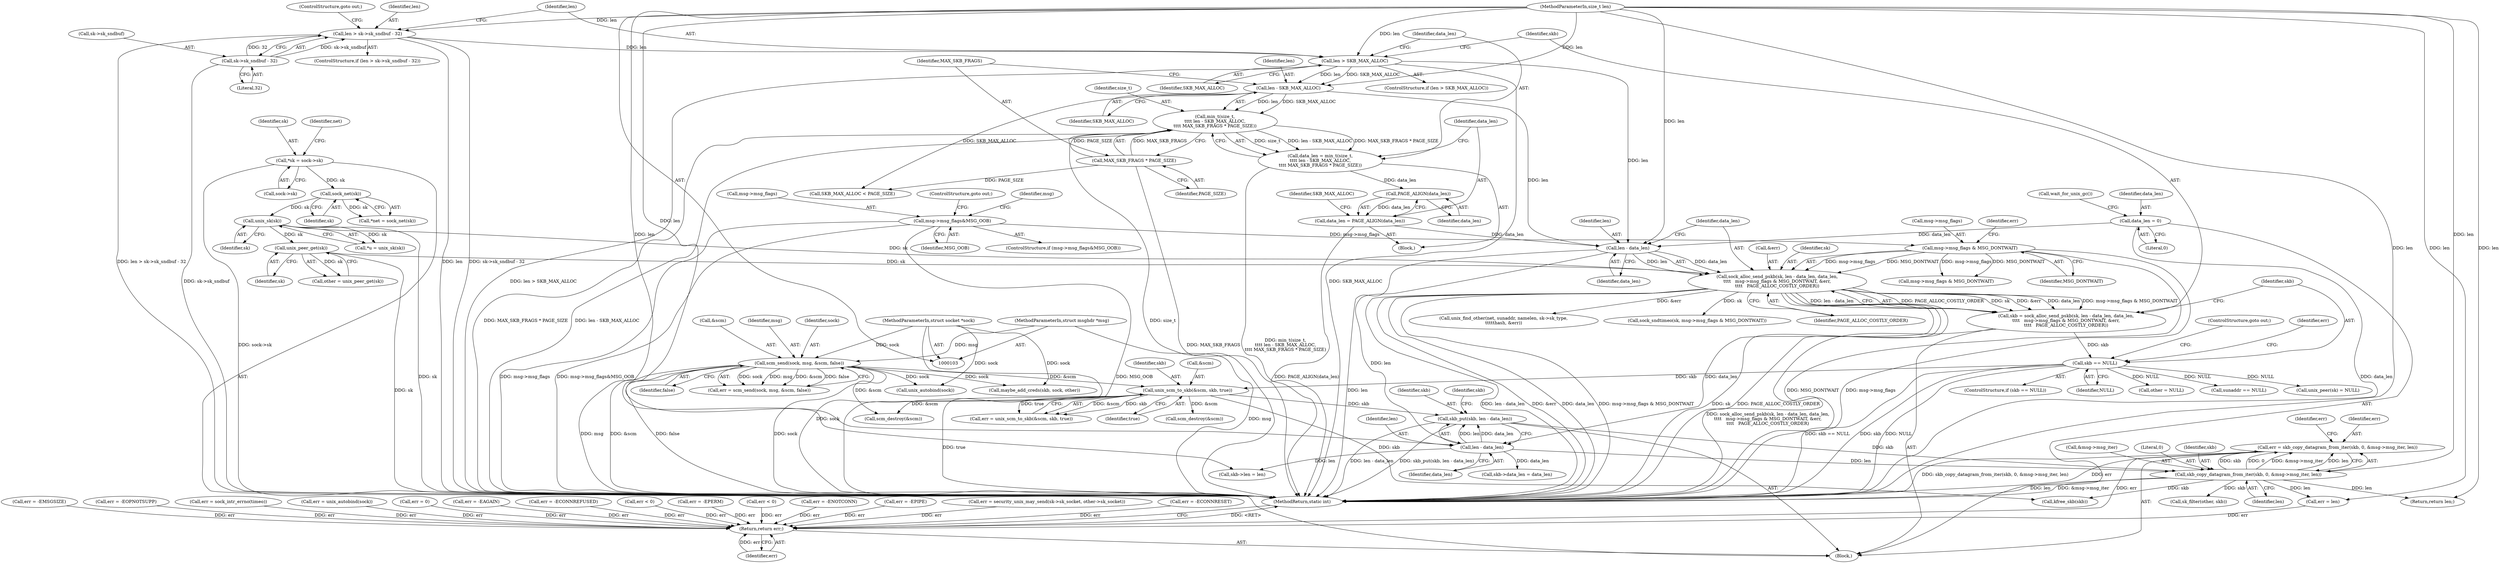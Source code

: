 digraph "0_linux_7d267278a9ece963d77eefec61630223fce08c6c_2@API" {
"1000316" [label="(Call,err = skb_copy_datagram_from_iter(skb, 0, &msg->msg_iter, len))"];
"1000318" [label="(Call,skb_copy_datagram_from_iter(skb, 0, &msg->msg_iter, len))"];
"1000301" [label="(Call,skb_put(skb, len - data_len))"];
"1000286" [label="(Call,unix_scm_to_skb(&scm, skb, true))"];
"1000145" [label="(Call,scm_send(sock, msg, &scm, false))"];
"1000104" [label="(MethodParameterIn,struct socket *sock)"];
"1000105" [label="(MethodParameterIn,struct msghdr *msg)"];
"1000280" [label="(Call,skb == NULL)"];
"1000263" [label="(Call,skb = sock_alloc_send_pskb(sk, len - data_len, data_len,\n\t\t\t\t   msg->msg_flags & MSG_DONTWAIT, &err,\n\t\t\t\t   PAGE_ALLOC_COSTLY_ORDER))"];
"1000265" [label="(Call,sock_alloc_send_pskb(sk, len - data_len, data_len,\n\t\t\t\t   msg->msg_flags & MSG_DONTWAIT, &err,\n\t\t\t\t   PAGE_ALLOC_COSTLY_ORDER))"];
"1000122" [label="(Call,unix_sk(sk))"];
"1000117" [label="(Call,sock_net(sk))"];
"1000109" [label="(Call,*sk = sock->sk)"];
"1000201" [label="(Call,unix_peer_get(sk))"];
"1000267" [label="(Call,len - data_len)"];
"1000241" [label="(Call,len > SKB_MAX_ALLOC)"];
"1000232" [label="(Call,len > sk->sk_sndbuf - 32)"];
"1000106" [label="(MethodParameterIn,size_t len)"];
"1000234" [label="(Call,sk->sk_sndbuf - 32)"];
"1000249" [label="(Call,len - SKB_MAX_ALLOC)"];
"1000139" [label="(Call,data_len = 0)"];
"1000255" [label="(Call,data_len = PAGE_ALIGN(data_len))"];
"1000257" [label="(Call,PAGE_ALIGN(data_len))"];
"1000245" [label="(Call,data_len = min_t(size_t,\n\t\t\t\t len - SKB_MAX_ALLOC,\n\t\t\t\t MAX_SKB_FRAGS * PAGE_SIZE))"];
"1000247" [label="(Call,min_t(size_t,\n\t\t\t\t len - SKB_MAX_ALLOC,\n\t\t\t\t MAX_SKB_FRAGS * PAGE_SIZE))"];
"1000252" [label="(Call,MAX_SKB_FRAGS * PAGE_SIZE)"];
"1000271" [label="(Call,msg->msg_flags & MSG_DONTWAIT)"];
"1000162" [label="(Call,msg->msg_flags&MSG_OOB)"];
"1000303" [label="(Call,len - data_len)"];
"1000554" [label="(Return,return err;)"];
"1000120" [label="(Call,*u = unix_sk(sk))"];
"1000227" [label="(Call,err = -EMSGSIZE)"];
"1000141" [label="(Literal,0)"];
"1000162" [label="(Call,msg->msg_flags&MSG_OOB)"];
"1000202" [label="(Identifier,sk)"];
"1000491" [label="(Call,err = sock_intr_errno(timeo))"];
"1000287" [label="(Call,&scm)"];
"1000277" [label="(Identifier,err)"];
"1000401" [label="(Call,err = 0)"];
"1000327" [label="(Identifier,err)"];
"1000233" [label="(Identifier,len)"];
"1000302" [label="(Identifier,skb)"];
"1000254" [label="(Identifier,PAGE_SIZE)"];
"1000269" [label="(Identifier,data_len)"];
"1000243" [label="(Identifier,SKB_MAX_ALLOC)"];
"1000551" [label="(Call,scm_destroy(&scm))"];
"1000157" [label="(Call,err = -EOPNOTSUPP)"];
"1000223" [label="(Call,unix_autobind(sock))"];
"1000139" [label="(Call,data_len = 0)"];
"1000431" [label="(Call,other = NULL)"];
"1000242" [label="(Identifier,len)"];
"1000272" [label="(Call,msg->msg_flags)"];
"1000255" [label="(Call,data_len = PAGE_ALIGN(data_len))"];
"1000260" [label="(Call,SKB_MAX_ALLOC < PAGE_SIZE)"];
"1000221" [label="(Call,err = unix_autobind(sock))"];
"1000267" [label="(Call,len - data_len)"];
"1000106" [label="(MethodParameterIn,size_t len)"];
"1000301" [label="(Call,skb_put(skb, len - data_len))"];
"1000183" [label="(Call,err < 0)"];
"1000354" [label="(Call,unix_find_other(net, sunaddr, namelen, sk->sk_type,\n\t\t\t\t\thash, &err))"];
"1000538" [label="(Return,return len;)"];
"1000321" [label="(Call,&msg->msg_iter)"];
"1000140" [label="(Identifier,data_len)"];
"1000348" [label="(Call,sunaddr == NULL)"];
"1000556" [label="(MethodReturn,static int)"];
"1000244" [label="(Block,)"];
"1000382" [label="(Call,err = -EPERM)"];
"1000320" [label="(Literal,0)"];
"1000281" [label="(Identifier,skb)"];
"1000117" [label="(Call,sock_net(sk))"];
"1000251" [label="(Identifier,SKB_MAX_ALLOC)"];
"1000248" [label="(Identifier,size_t)"];
"1000234" [label="(Call,sk->sk_sndbuf - 32)"];
"1000318" [label="(Call,skb_copy_datagram_from_iter(skb, 0, &msg->msg_iter, len))"];
"1000261" [label="(Identifier,SKB_MAX_ALLOC)"];
"1000258" [label="(Identifier,data_len)"];
"1000147" [label="(Identifier,msg)"];
"1000146" [label="(Identifier,sock)"];
"1000268" [label="(Identifier,len)"];
"1000306" [label="(Call,skb->data_len = data_len)"];
"1000122" [label="(Call,unix_sk(sk))"];
"1000555" [label="(Identifier,err)"];
"1000241" [label="(Call,len > SKB_MAX_ALLOC)"];
"1000311" [label="(Call,skb->len = len)"];
"1000304" [label="(Identifier,len)"];
"1000292" [label="(Call,err < 0)"];
"1000266" [label="(Identifier,sk)"];
"1000270" [label="(Identifier,data_len)"];
"1000544" [label="(Call,kfree_skb(skb))"];
"1000275" [label="(Identifier,MSG_DONTWAIT)"];
"1000535" [label="(Call,scm_destroy(&scm))"];
"1000284" [label="(Call,err = unix_scm_to_skb(&scm, skb, true))"];
"1000161" [label="(ControlStructure,if (msg->msg_flags&MSG_OOB))"];
"1000170" [label="(Identifier,msg)"];
"1000371" [label="(Call,sk_filter(other, skb))"];
"1000143" [label="(Call,err = scm_send(sock, msg, &scm, false))"];
"1000115" [label="(Call,*net = sock_net(sk))"];
"1000286" [label="(Call,unix_scm_to_skb(&scm, skb, true))"];
"1000331" [label="(Call,sock_sndtimeo(sk, msg->msg_flags & MSG_DONTWAIT))"];
"1000166" [label="(Identifier,MSG_OOB)"];
"1000376" [label="(Call,err = len)"];
"1000240" [label="(ControlStructure,if (len > SKB_MAX_ALLOC))"];
"1000280" [label="(Call,skb == NULL)"];
"1000235" [label="(Call,sk->sk_sndbuf)"];
"1000290" [label="(Identifier,true)"];
"1000423" [label="(Call,err = -ECONNREFUSED)"];
"1000150" [label="(Identifier,false)"];
"1000109" [label="(Call,*sk = sock->sk)"];
"1000554" [label="(Return,return err;)"];
"1000316" [label="(Call,err = skb_copy_datagram_from_iter(skb, 0, &msg->msg_iter, len))"];
"1000283" [label="(ControlStructure,goto out;)"];
"1000265" [label="(Call,sock_alloc_send_pskb(sk, len - data_len, data_len,\n\t\t\t\t   msg->msg_flags & MSG_DONTWAIT, &err,\n\t\t\t\t   PAGE_ALLOC_COSTLY_ORDER))"];
"1000252" [label="(Call,MAX_SKB_FRAGS * PAGE_SIZE)"];
"1000289" [label="(Identifier,skb)"];
"1000305" [label="(Identifier,data_len)"];
"1000303" [label="(Call,len - data_len)"];
"1000481" [label="(Call,err = -EAGAIN)"];
"1000412" [label="(Call,unix_peer(sk) = NULL)"];
"1000195" [label="(Call,err = -ENOTCONN)"];
"1000231" [label="(ControlStructure,if (len > sk->sk_sndbuf - 32))"];
"1000438" [label="(Call,err = -EPIPE)"];
"1000105" [label="(MethodParameterIn,struct msghdr *msg)"];
"1000257" [label="(Call,PAGE_ALIGN(data_len))"];
"1000343" [label="(Call,err = -ECONNRESET)"];
"1000245" [label="(Call,data_len = min_t(size_t,\n\t\t\t\t len - SKB_MAX_ALLOC,\n\t\t\t\t MAX_SKB_FRAGS * PAGE_SIZE))"];
"1000249" [label="(Call,len - SKB_MAX_ALLOC)"];
"1000104" [label="(MethodParameterIn,struct socket *sock)"];
"1000148" [label="(Call,&scm)"];
"1000278" [label="(Identifier,PAGE_ALLOC_COSTLY_ORDER)"];
"1000123" [label="(Identifier,sk)"];
"1000279" [label="(ControlStructure,if (skb == NULL))"];
"1000256" [label="(Identifier,data_len)"];
"1000271" [label="(Call,msg->msg_flags & MSG_DONTWAIT)"];
"1000111" [label="(Call,sock->sk)"];
"1000246" [label="(Identifier,data_len)"];
"1000145" [label="(Call,scm_send(sock, msg, &scm, false))"];
"1000142" [label="(Call,wait_for_unix_gc())"];
"1000325" [label="(Identifier,len)"];
"1000285" [label="(Identifier,err)"];
"1000456" [label="(Call,err = security_unix_may_send(sk->sk_socket, other->sk_socket))"];
"1000238" [label="(Literal,32)"];
"1000250" [label="(Identifier,len)"];
"1000308" [label="(Identifier,skb)"];
"1000201" [label="(Call,unix_peer_get(sk))"];
"1000253" [label="(Identifier,MAX_SKB_FRAGS)"];
"1000167" [label="(ControlStructure,goto out;)"];
"1000317" [label="(Identifier,err)"];
"1000276" [label="(Call,&err)"];
"1000232" [label="(Call,len > sk->sk_sndbuf - 32)"];
"1000118" [label="(Identifier,sk)"];
"1000506" [label="(Call,maybe_add_creds(skb, sock, other))"];
"1000282" [label="(Identifier,NULL)"];
"1000107" [label="(Block,)"];
"1000264" [label="(Identifier,skb)"];
"1000163" [label="(Call,msg->msg_flags)"];
"1000247" [label="(Call,min_t(size_t,\n\t\t\t\t len - SKB_MAX_ALLOC,\n\t\t\t\t MAX_SKB_FRAGS * PAGE_SIZE))"];
"1000116" [label="(Identifier,net)"];
"1000319" [label="(Identifier,skb)"];
"1000263" [label="(Call,skb = sock_alloc_send_pskb(sk, len - data_len, data_len,\n\t\t\t\t   msg->msg_flags & MSG_DONTWAIT, &err,\n\t\t\t\t   PAGE_ALLOC_COSTLY_ORDER))"];
"1000199" [label="(Call,other = unix_peer_get(sk))"];
"1000333" [label="(Call,msg->msg_flags & MSG_DONTWAIT)"];
"1000239" [label="(ControlStructure,goto out;)"];
"1000110" [label="(Identifier,sk)"];
"1000316" -> "1000107"  [label="AST: "];
"1000316" -> "1000318"  [label="CFG: "];
"1000317" -> "1000316"  [label="AST: "];
"1000318" -> "1000316"  [label="AST: "];
"1000327" -> "1000316"  [label="CFG: "];
"1000316" -> "1000556"  [label="DDG: skb_copy_datagram_from_iter(skb, 0, &msg->msg_iter, len)"];
"1000316" -> "1000556"  [label="DDG: err"];
"1000318" -> "1000316"  [label="DDG: skb"];
"1000318" -> "1000316"  [label="DDG: 0"];
"1000318" -> "1000316"  [label="DDG: &msg->msg_iter"];
"1000318" -> "1000316"  [label="DDG: len"];
"1000316" -> "1000554"  [label="DDG: err"];
"1000318" -> "1000325"  [label="CFG: "];
"1000319" -> "1000318"  [label="AST: "];
"1000320" -> "1000318"  [label="AST: "];
"1000321" -> "1000318"  [label="AST: "];
"1000325" -> "1000318"  [label="AST: "];
"1000318" -> "1000556"  [label="DDG: len"];
"1000318" -> "1000556"  [label="DDG: &msg->msg_iter"];
"1000301" -> "1000318"  [label="DDG: skb"];
"1000106" -> "1000318"  [label="DDG: len"];
"1000303" -> "1000318"  [label="DDG: len"];
"1000318" -> "1000371"  [label="DDG: skb"];
"1000318" -> "1000376"  [label="DDG: len"];
"1000318" -> "1000538"  [label="DDG: len"];
"1000318" -> "1000544"  [label="DDG: skb"];
"1000301" -> "1000107"  [label="AST: "];
"1000301" -> "1000303"  [label="CFG: "];
"1000302" -> "1000301"  [label="AST: "];
"1000303" -> "1000301"  [label="AST: "];
"1000308" -> "1000301"  [label="CFG: "];
"1000301" -> "1000556"  [label="DDG: len - data_len"];
"1000301" -> "1000556"  [label="DDG: skb_put(skb, len - data_len)"];
"1000286" -> "1000301"  [label="DDG: skb"];
"1000303" -> "1000301"  [label="DDG: len"];
"1000303" -> "1000301"  [label="DDG: data_len"];
"1000286" -> "1000284"  [label="AST: "];
"1000286" -> "1000290"  [label="CFG: "];
"1000287" -> "1000286"  [label="AST: "];
"1000289" -> "1000286"  [label="AST: "];
"1000290" -> "1000286"  [label="AST: "];
"1000284" -> "1000286"  [label="CFG: "];
"1000286" -> "1000556"  [label="DDG: true"];
"1000286" -> "1000284"  [label="DDG: &scm"];
"1000286" -> "1000284"  [label="DDG: skb"];
"1000286" -> "1000284"  [label="DDG: true"];
"1000145" -> "1000286"  [label="DDG: &scm"];
"1000280" -> "1000286"  [label="DDG: skb"];
"1000286" -> "1000535"  [label="DDG: &scm"];
"1000286" -> "1000544"  [label="DDG: skb"];
"1000286" -> "1000551"  [label="DDG: &scm"];
"1000145" -> "1000143"  [label="AST: "];
"1000145" -> "1000150"  [label="CFG: "];
"1000146" -> "1000145"  [label="AST: "];
"1000147" -> "1000145"  [label="AST: "];
"1000148" -> "1000145"  [label="AST: "];
"1000150" -> "1000145"  [label="AST: "];
"1000143" -> "1000145"  [label="CFG: "];
"1000145" -> "1000556"  [label="DDG: &scm"];
"1000145" -> "1000556"  [label="DDG: false"];
"1000145" -> "1000556"  [label="DDG: sock"];
"1000145" -> "1000556"  [label="DDG: msg"];
"1000145" -> "1000143"  [label="DDG: sock"];
"1000145" -> "1000143"  [label="DDG: msg"];
"1000145" -> "1000143"  [label="DDG: &scm"];
"1000145" -> "1000143"  [label="DDG: false"];
"1000104" -> "1000145"  [label="DDG: sock"];
"1000105" -> "1000145"  [label="DDG: msg"];
"1000145" -> "1000223"  [label="DDG: sock"];
"1000145" -> "1000506"  [label="DDG: sock"];
"1000145" -> "1000551"  [label="DDG: &scm"];
"1000104" -> "1000103"  [label="AST: "];
"1000104" -> "1000556"  [label="DDG: sock"];
"1000104" -> "1000223"  [label="DDG: sock"];
"1000104" -> "1000506"  [label="DDG: sock"];
"1000105" -> "1000103"  [label="AST: "];
"1000105" -> "1000556"  [label="DDG: msg"];
"1000280" -> "1000279"  [label="AST: "];
"1000280" -> "1000282"  [label="CFG: "];
"1000281" -> "1000280"  [label="AST: "];
"1000282" -> "1000280"  [label="AST: "];
"1000283" -> "1000280"  [label="CFG: "];
"1000285" -> "1000280"  [label="CFG: "];
"1000280" -> "1000556"  [label="DDG: NULL"];
"1000280" -> "1000556"  [label="DDG: skb == NULL"];
"1000280" -> "1000556"  [label="DDG: skb"];
"1000263" -> "1000280"  [label="DDG: skb"];
"1000280" -> "1000348"  [label="DDG: NULL"];
"1000280" -> "1000412"  [label="DDG: NULL"];
"1000280" -> "1000431"  [label="DDG: NULL"];
"1000263" -> "1000107"  [label="AST: "];
"1000263" -> "1000265"  [label="CFG: "];
"1000264" -> "1000263"  [label="AST: "];
"1000265" -> "1000263"  [label="AST: "];
"1000281" -> "1000263"  [label="CFG: "];
"1000263" -> "1000556"  [label="DDG: sock_alloc_send_pskb(sk, len - data_len, data_len,\n\t\t\t\t   msg->msg_flags & MSG_DONTWAIT, &err,\n\t\t\t\t   PAGE_ALLOC_COSTLY_ORDER)"];
"1000265" -> "1000263"  [label="DDG: PAGE_ALLOC_COSTLY_ORDER"];
"1000265" -> "1000263"  [label="DDG: sk"];
"1000265" -> "1000263"  [label="DDG: &err"];
"1000265" -> "1000263"  [label="DDG: data_len"];
"1000265" -> "1000263"  [label="DDG: msg->msg_flags & MSG_DONTWAIT"];
"1000265" -> "1000263"  [label="DDG: len - data_len"];
"1000265" -> "1000278"  [label="CFG: "];
"1000266" -> "1000265"  [label="AST: "];
"1000267" -> "1000265"  [label="AST: "];
"1000270" -> "1000265"  [label="AST: "];
"1000271" -> "1000265"  [label="AST: "];
"1000276" -> "1000265"  [label="AST: "];
"1000278" -> "1000265"  [label="AST: "];
"1000265" -> "1000556"  [label="DDG: len - data_len"];
"1000265" -> "1000556"  [label="DDG: sk"];
"1000265" -> "1000556"  [label="DDG: PAGE_ALLOC_COSTLY_ORDER"];
"1000265" -> "1000556"  [label="DDG: &err"];
"1000265" -> "1000556"  [label="DDG: data_len"];
"1000265" -> "1000556"  [label="DDG: msg->msg_flags & MSG_DONTWAIT"];
"1000122" -> "1000265"  [label="DDG: sk"];
"1000201" -> "1000265"  [label="DDG: sk"];
"1000267" -> "1000265"  [label="DDG: len"];
"1000267" -> "1000265"  [label="DDG: data_len"];
"1000271" -> "1000265"  [label="DDG: msg->msg_flags"];
"1000271" -> "1000265"  [label="DDG: MSG_DONTWAIT"];
"1000265" -> "1000303"  [label="DDG: data_len"];
"1000265" -> "1000331"  [label="DDG: sk"];
"1000265" -> "1000354"  [label="DDG: &err"];
"1000122" -> "1000120"  [label="AST: "];
"1000122" -> "1000123"  [label="CFG: "];
"1000123" -> "1000122"  [label="AST: "];
"1000120" -> "1000122"  [label="CFG: "];
"1000122" -> "1000556"  [label="DDG: sk"];
"1000122" -> "1000120"  [label="DDG: sk"];
"1000117" -> "1000122"  [label="DDG: sk"];
"1000122" -> "1000201"  [label="DDG: sk"];
"1000117" -> "1000115"  [label="AST: "];
"1000117" -> "1000118"  [label="CFG: "];
"1000118" -> "1000117"  [label="AST: "];
"1000115" -> "1000117"  [label="CFG: "];
"1000117" -> "1000115"  [label="DDG: sk"];
"1000109" -> "1000117"  [label="DDG: sk"];
"1000109" -> "1000107"  [label="AST: "];
"1000109" -> "1000111"  [label="CFG: "];
"1000110" -> "1000109"  [label="AST: "];
"1000111" -> "1000109"  [label="AST: "];
"1000116" -> "1000109"  [label="CFG: "];
"1000109" -> "1000556"  [label="DDG: sock->sk"];
"1000201" -> "1000199"  [label="AST: "];
"1000201" -> "1000202"  [label="CFG: "];
"1000202" -> "1000201"  [label="AST: "];
"1000199" -> "1000201"  [label="CFG: "];
"1000201" -> "1000556"  [label="DDG: sk"];
"1000201" -> "1000199"  [label="DDG: sk"];
"1000267" -> "1000269"  [label="CFG: "];
"1000268" -> "1000267"  [label="AST: "];
"1000269" -> "1000267"  [label="AST: "];
"1000270" -> "1000267"  [label="CFG: "];
"1000267" -> "1000556"  [label="DDG: len"];
"1000241" -> "1000267"  [label="DDG: len"];
"1000249" -> "1000267"  [label="DDG: len"];
"1000106" -> "1000267"  [label="DDG: len"];
"1000139" -> "1000267"  [label="DDG: data_len"];
"1000255" -> "1000267"  [label="DDG: data_len"];
"1000267" -> "1000303"  [label="DDG: len"];
"1000241" -> "1000240"  [label="AST: "];
"1000241" -> "1000243"  [label="CFG: "];
"1000242" -> "1000241"  [label="AST: "];
"1000243" -> "1000241"  [label="AST: "];
"1000246" -> "1000241"  [label="CFG: "];
"1000264" -> "1000241"  [label="CFG: "];
"1000241" -> "1000556"  [label="DDG: len > SKB_MAX_ALLOC"];
"1000241" -> "1000556"  [label="DDG: SKB_MAX_ALLOC"];
"1000232" -> "1000241"  [label="DDG: len"];
"1000106" -> "1000241"  [label="DDG: len"];
"1000241" -> "1000249"  [label="DDG: len"];
"1000241" -> "1000249"  [label="DDG: SKB_MAX_ALLOC"];
"1000232" -> "1000231"  [label="AST: "];
"1000232" -> "1000234"  [label="CFG: "];
"1000233" -> "1000232"  [label="AST: "];
"1000234" -> "1000232"  [label="AST: "];
"1000239" -> "1000232"  [label="CFG: "];
"1000242" -> "1000232"  [label="CFG: "];
"1000232" -> "1000556"  [label="DDG: len"];
"1000232" -> "1000556"  [label="DDG: len > sk->sk_sndbuf - 32"];
"1000232" -> "1000556"  [label="DDG: sk->sk_sndbuf - 32"];
"1000106" -> "1000232"  [label="DDG: len"];
"1000234" -> "1000232"  [label="DDG: sk->sk_sndbuf"];
"1000234" -> "1000232"  [label="DDG: 32"];
"1000106" -> "1000103"  [label="AST: "];
"1000106" -> "1000556"  [label="DDG: len"];
"1000106" -> "1000249"  [label="DDG: len"];
"1000106" -> "1000303"  [label="DDG: len"];
"1000106" -> "1000311"  [label="DDG: len"];
"1000106" -> "1000376"  [label="DDG: len"];
"1000106" -> "1000538"  [label="DDG: len"];
"1000234" -> "1000238"  [label="CFG: "];
"1000235" -> "1000234"  [label="AST: "];
"1000238" -> "1000234"  [label="AST: "];
"1000234" -> "1000556"  [label="DDG: sk->sk_sndbuf"];
"1000249" -> "1000247"  [label="AST: "];
"1000249" -> "1000251"  [label="CFG: "];
"1000250" -> "1000249"  [label="AST: "];
"1000251" -> "1000249"  [label="AST: "];
"1000253" -> "1000249"  [label="CFG: "];
"1000249" -> "1000247"  [label="DDG: len"];
"1000249" -> "1000247"  [label="DDG: SKB_MAX_ALLOC"];
"1000249" -> "1000260"  [label="DDG: SKB_MAX_ALLOC"];
"1000139" -> "1000107"  [label="AST: "];
"1000139" -> "1000141"  [label="CFG: "];
"1000140" -> "1000139"  [label="AST: "];
"1000141" -> "1000139"  [label="AST: "];
"1000142" -> "1000139"  [label="CFG: "];
"1000139" -> "1000556"  [label="DDG: data_len"];
"1000255" -> "1000244"  [label="AST: "];
"1000255" -> "1000257"  [label="CFG: "];
"1000256" -> "1000255"  [label="AST: "];
"1000257" -> "1000255"  [label="AST: "];
"1000261" -> "1000255"  [label="CFG: "];
"1000255" -> "1000556"  [label="DDG: PAGE_ALIGN(data_len)"];
"1000257" -> "1000255"  [label="DDG: data_len"];
"1000257" -> "1000258"  [label="CFG: "];
"1000258" -> "1000257"  [label="AST: "];
"1000245" -> "1000257"  [label="DDG: data_len"];
"1000245" -> "1000244"  [label="AST: "];
"1000245" -> "1000247"  [label="CFG: "];
"1000246" -> "1000245"  [label="AST: "];
"1000247" -> "1000245"  [label="AST: "];
"1000256" -> "1000245"  [label="CFG: "];
"1000245" -> "1000556"  [label="DDG: min_t(size_t,\n\t\t\t\t len - SKB_MAX_ALLOC,\n\t\t\t\t MAX_SKB_FRAGS * PAGE_SIZE)"];
"1000247" -> "1000245"  [label="DDG: size_t"];
"1000247" -> "1000245"  [label="DDG: len - SKB_MAX_ALLOC"];
"1000247" -> "1000245"  [label="DDG: MAX_SKB_FRAGS * PAGE_SIZE"];
"1000247" -> "1000252"  [label="CFG: "];
"1000248" -> "1000247"  [label="AST: "];
"1000252" -> "1000247"  [label="AST: "];
"1000247" -> "1000556"  [label="DDG: size_t"];
"1000247" -> "1000556"  [label="DDG: MAX_SKB_FRAGS * PAGE_SIZE"];
"1000247" -> "1000556"  [label="DDG: len - SKB_MAX_ALLOC"];
"1000252" -> "1000247"  [label="DDG: MAX_SKB_FRAGS"];
"1000252" -> "1000247"  [label="DDG: PAGE_SIZE"];
"1000252" -> "1000254"  [label="CFG: "];
"1000253" -> "1000252"  [label="AST: "];
"1000254" -> "1000252"  [label="AST: "];
"1000252" -> "1000556"  [label="DDG: MAX_SKB_FRAGS"];
"1000252" -> "1000260"  [label="DDG: PAGE_SIZE"];
"1000271" -> "1000275"  [label="CFG: "];
"1000272" -> "1000271"  [label="AST: "];
"1000275" -> "1000271"  [label="AST: "];
"1000277" -> "1000271"  [label="CFG: "];
"1000271" -> "1000556"  [label="DDG: MSG_DONTWAIT"];
"1000271" -> "1000556"  [label="DDG: msg->msg_flags"];
"1000162" -> "1000271"  [label="DDG: msg->msg_flags"];
"1000271" -> "1000333"  [label="DDG: msg->msg_flags"];
"1000271" -> "1000333"  [label="DDG: MSG_DONTWAIT"];
"1000162" -> "1000161"  [label="AST: "];
"1000162" -> "1000166"  [label="CFG: "];
"1000163" -> "1000162"  [label="AST: "];
"1000166" -> "1000162"  [label="AST: "];
"1000167" -> "1000162"  [label="CFG: "];
"1000170" -> "1000162"  [label="CFG: "];
"1000162" -> "1000556"  [label="DDG: MSG_OOB"];
"1000162" -> "1000556"  [label="DDG: msg->msg_flags"];
"1000162" -> "1000556"  [label="DDG: msg->msg_flags&MSG_OOB"];
"1000303" -> "1000305"  [label="CFG: "];
"1000304" -> "1000303"  [label="AST: "];
"1000305" -> "1000303"  [label="AST: "];
"1000303" -> "1000306"  [label="DDG: data_len"];
"1000303" -> "1000311"  [label="DDG: len"];
"1000554" -> "1000107"  [label="AST: "];
"1000554" -> "1000555"  [label="CFG: "];
"1000555" -> "1000554"  [label="AST: "];
"1000556" -> "1000554"  [label="CFG: "];
"1000554" -> "1000556"  [label="DDG: <RET>"];
"1000555" -> "1000554"  [label="DDG: err"];
"1000382" -> "1000554"  [label="DDG: err"];
"1000456" -> "1000554"  [label="DDG: err"];
"1000292" -> "1000554"  [label="DDG: err"];
"1000183" -> "1000554"  [label="DDG: err"];
"1000157" -> "1000554"  [label="DDG: err"];
"1000221" -> "1000554"  [label="DDG: err"];
"1000423" -> "1000554"  [label="DDG: err"];
"1000491" -> "1000554"  [label="DDG: err"];
"1000438" -> "1000554"  [label="DDG: err"];
"1000195" -> "1000554"  [label="DDG: err"];
"1000376" -> "1000554"  [label="DDG: err"];
"1000343" -> "1000554"  [label="DDG: err"];
"1000227" -> "1000554"  [label="DDG: err"];
"1000401" -> "1000554"  [label="DDG: err"];
"1000481" -> "1000554"  [label="DDG: err"];
}
